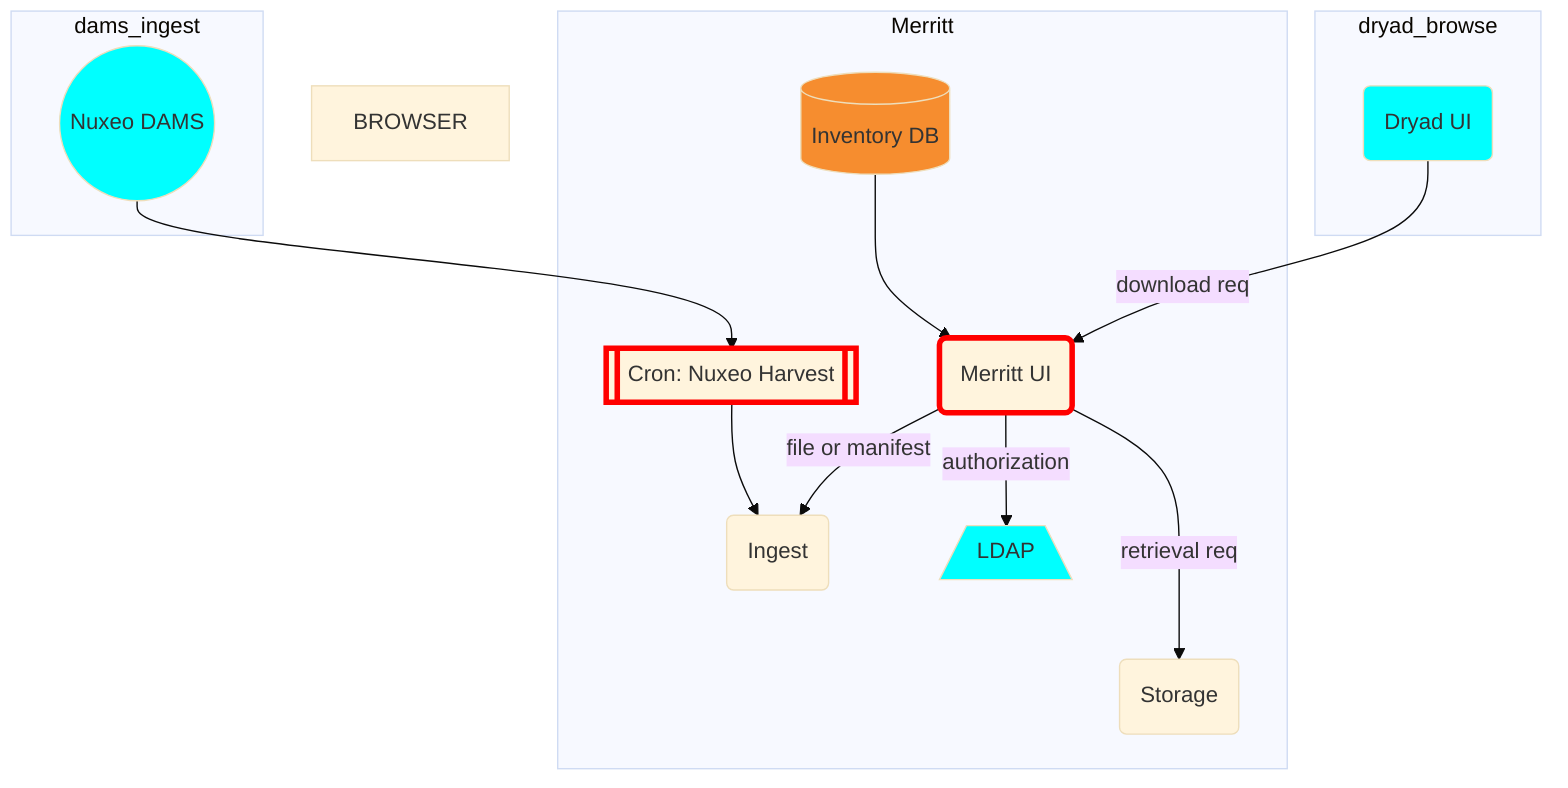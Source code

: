 %%{init: {'theme': 'base'}}%%
graph TD
  RDS[(Inventory DB)]
  UI("Merritt UI")
  ING(Ingest)
  ST(Storage)
  LDAP[/LDAP\]
  NUXEO((Nuxeo DAMS))
  DRYAD(Dryad UI)
  NFEED[[Cron: Nuxeo Harvest]]
  BROWSER

  subgraph Merritt
    RDS --> UI
    UI --> |"file or manifest"| ING
    UI --> |authorization| LDAP
    UI ---> |retrieval req| ST
    NFEED --> ING
  end
  subgraph dryad_browse
    DRYAD --> |download req| UI
  end
  subgraph dams_ingest
    NUXEO --> NFEED
  end

  style RDS fill:#F68D2F
  style LDAP fill:cyan
  style NUXEO fill:cyan
  style DRYAD fill:cyan
  style UI stroke:red,stroke-width:4px
  style NFEED stroke:red,stroke-width:4px